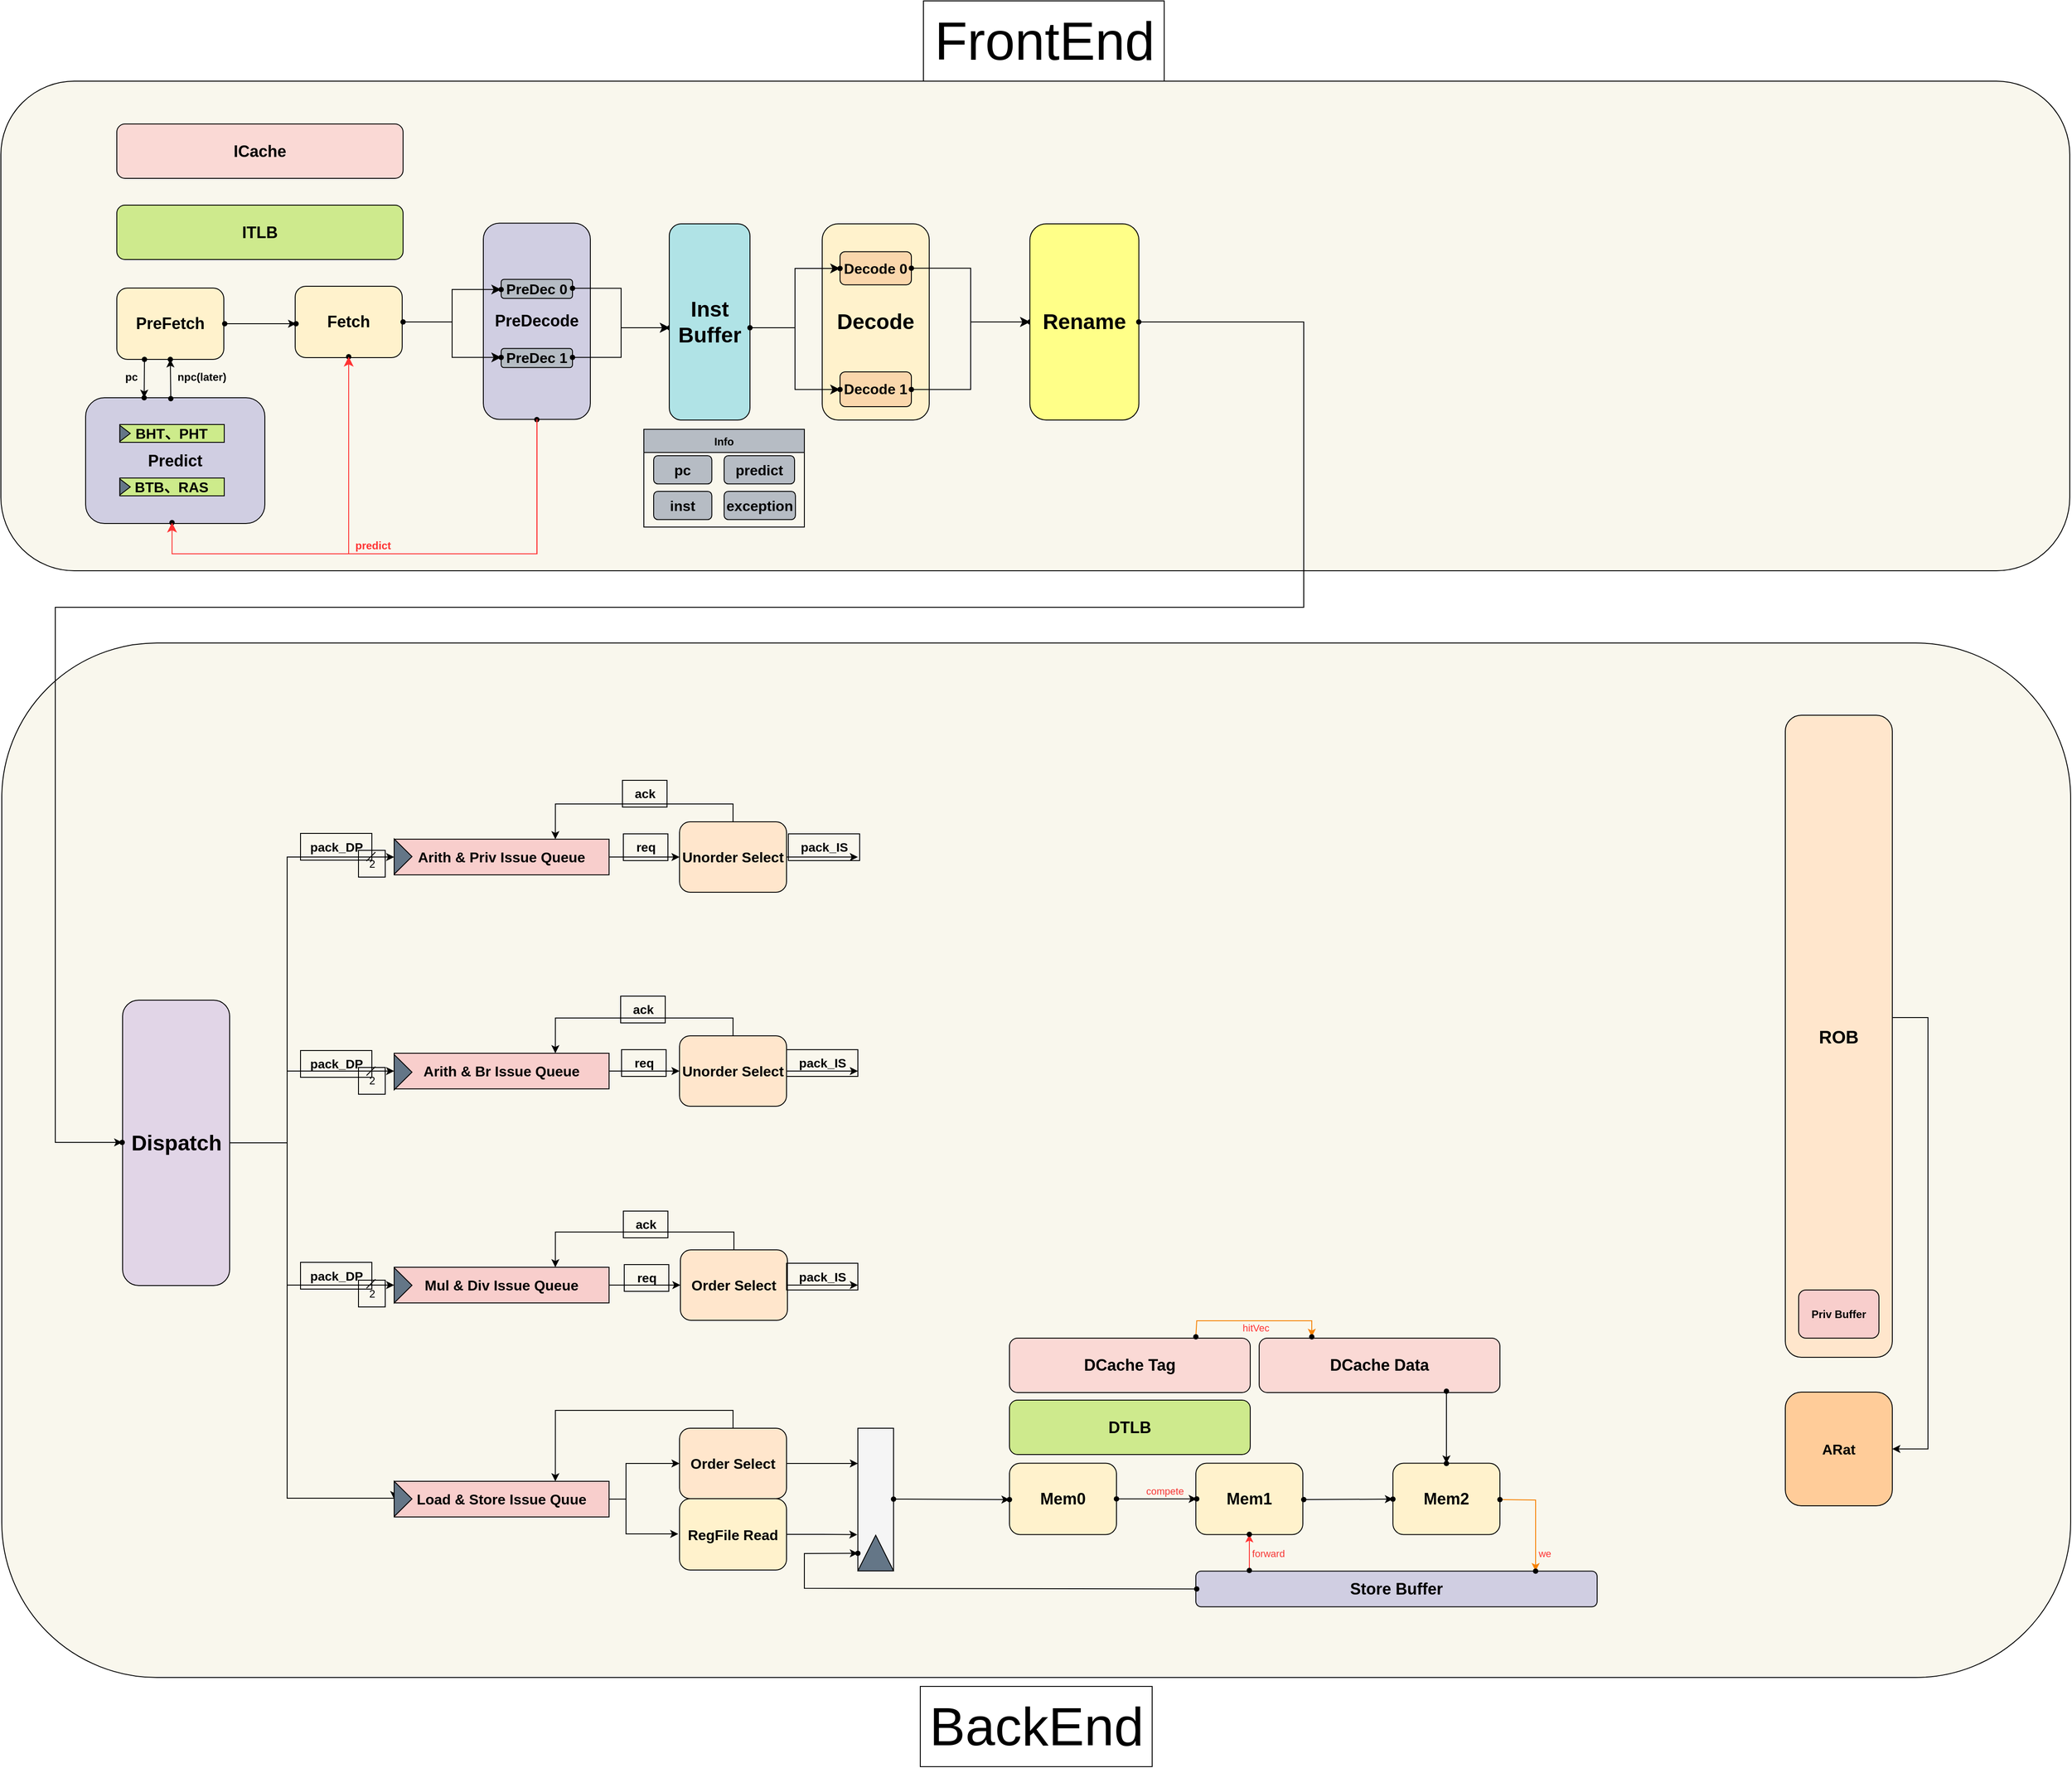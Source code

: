 <mxfile>
    <diagram name="第 1 页" id="N6iN6V0hHzY832mEbOhE">
        <mxGraphModel dx="1884" dy="1081" grid="1" gridSize="10" guides="1" tooltips="1" connect="0" arrows="1" fold="1" page="0" pageScale="1" pageWidth="827" pageHeight="1169" math="0" shadow="0">
            <root>
                <mxCell id="0"/>
                <mxCell id="1" parent="0"/>
                <mxCell id="pp8-QFKgKfyrIBCOwYfq-483" value="" style="rounded=1;whiteSpace=wrap;html=1;fillColor=#f9f7ed;strokeColor=#000000;" parent="1" vertex="1">
                    <mxGeometry x="-920" y="440" width="2320" height="1160" as="geometry"/>
                </mxCell>
                <mxCell id="pp8-QFKgKfyrIBCOwYfq-482" value="s" style="rounded=1;whiteSpace=wrap;html=1;fillColor=#f9f7ed;strokeColor=#000000;fontStyle=4" parent="1" vertex="1">
                    <mxGeometry x="-921" y="-190" width="2320" height="549" as="geometry"/>
                </mxCell>
                <mxCell id="pp8-QFKgKfyrIBCOwYfq-14" value="&lt;b style=&quot;&quot;&gt;&lt;font color=&quot;#000000&quot; style=&quot;font-size: 18px;&quot;&gt;ICache&lt;/font&gt;&lt;/b&gt;" style="rounded=1;whiteSpace=wrap;html=1;fillColor=#fad9d5;strokeColor=#000000;direction=east;flipV=0;fontSize=14;" parent="1" vertex="1">
                    <mxGeometry x="-791" y="-142" width="321" height="61" as="geometry"/>
                </mxCell>
                <mxCell id="pp8-QFKgKfyrIBCOwYfq-109" style="edgeStyle=orthogonalEdgeStyle;rounded=0;orthogonalLoop=1;jettySize=auto;html=1;exitX=1;exitY=0.5;exitDx=0;exitDy=0;entryX=0;entryY=0.5;entryDx=0;entryDy=0;strokeColor=#000000;" parent="1" source="pp8-QFKgKfyrIBCOwYfq-94" target="pp8-QFKgKfyrIBCOwYfq-102" edge="1">
                    <mxGeometry relative="1" as="geometry">
                        <Array as="points">
                            <mxPoint x="-600" y="1000"/>
                            <mxPoint x="-600" y="920"/>
                        </Array>
                    </mxGeometry>
                </mxCell>
                <mxCell id="pp8-QFKgKfyrIBCOwYfq-110" style="edgeStyle=orthogonalEdgeStyle;rounded=0;orthogonalLoop=1;jettySize=auto;html=1;exitX=1;exitY=0.5;exitDx=0;exitDy=0;entryX=0;entryY=0.5;entryDx=0;entryDy=0;strokeColor=#000000;" parent="1" source="pp8-QFKgKfyrIBCOwYfq-94" target="pp8-QFKgKfyrIBCOwYfq-103" edge="1">
                    <mxGeometry relative="1" as="geometry">
                        <Array as="points">
                            <mxPoint x="-600" y="1000"/>
                            <mxPoint x="-600" y="1160"/>
                        </Array>
                    </mxGeometry>
                </mxCell>
                <mxCell id="pp8-QFKgKfyrIBCOwYfq-111" style="edgeStyle=orthogonalEdgeStyle;rounded=0;orthogonalLoop=1;jettySize=auto;html=1;exitX=1;exitY=0.5;exitDx=0;exitDy=0;entryX=0;entryY=0.5;entryDx=0;entryDy=0;strokeColor=#000000;" parent="1" source="pp8-QFKgKfyrIBCOwYfq-94" target="pp8-QFKgKfyrIBCOwYfq-104" edge="1">
                    <mxGeometry relative="1" as="geometry">
                        <Array as="points">
                            <mxPoint x="-600" y="1001"/>
                            <mxPoint x="-600" y="1399"/>
                        </Array>
                    </mxGeometry>
                </mxCell>
                <mxCell id="pp8-QFKgKfyrIBCOwYfq-168" style="edgeStyle=orthogonalEdgeStyle;rounded=0;orthogonalLoop=1;jettySize=auto;html=1;exitX=1;exitY=0.5;exitDx=0;exitDy=0;entryX=0;entryY=0.5;entryDx=0;entryDy=0;strokeColor=#000000;" parent="1" source="pp8-QFKgKfyrIBCOwYfq-94" target="pp8-QFKgKfyrIBCOwYfq-101" edge="1">
                    <mxGeometry relative="1" as="geometry">
                        <Array as="points">
                            <mxPoint x="-600" y="1000"/>
                            <mxPoint x="-600" y="680"/>
                        </Array>
                    </mxGeometry>
                </mxCell>
                <mxCell id="pp8-QFKgKfyrIBCOwYfq-129" style="edgeStyle=orthogonalEdgeStyle;rounded=0;orthogonalLoop=1;jettySize=auto;html=1;exitX=1;exitY=0.5;exitDx=0;exitDy=0;entryX=0;entryY=0.5;entryDx=0;entryDy=0;strokeColor=#000000;" parent="1" source="pp8-QFKgKfyrIBCOwYfq-101" target="pp8-QFKgKfyrIBCOwYfq-120" edge="1">
                    <mxGeometry relative="1" as="geometry"/>
                </mxCell>
                <mxCell id="pp8-QFKgKfyrIBCOwYfq-101" value="&lt;b style=&quot;border-color: var(--border-color); font-size: 16px;&quot;&gt;Arith &amp;amp; Priv Issue Queue&lt;/b&gt;" style="rounded=0;whiteSpace=wrap;html=1;fillColor=#f8cecc;strokeColor=#000000;fontSize=16;" parent="1" vertex="1">
                    <mxGeometry x="-480" y="660" width="241" height="40" as="geometry"/>
                </mxCell>
                <mxCell id="pp8-QFKgKfyrIBCOwYfq-131" style="edgeStyle=orthogonalEdgeStyle;rounded=0;orthogonalLoop=1;jettySize=auto;html=1;exitX=1;exitY=0.5;exitDx=0;exitDy=0;entryX=0;entryY=0.5;entryDx=0;entryDy=0;strokeColor=#000000;" parent="1" source="pp8-QFKgKfyrIBCOwYfq-102" target="pp8-QFKgKfyrIBCOwYfq-121" edge="1">
                    <mxGeometry relative="1" as="geometry"/>
                </mxCell>
                <mxCell id="pp8-QFKgKfyrIBCOwYfq-102" value="&lt;b style=&quot;border-color: var(--border-color); font-size: 16px;&quot;&gt;Arith &amp;amp; Br Issue Queue&lt;/b&gt;" style="rounded=0;whiteSpace=wrap;html=1;fillColor=#f8cecc;strokeColor=#000000;fontSize=16;" parent="1" vertex="1">
                    <mxGeometry x="-480" y="900" width="241" height="40" as="geometry"/>
                </mxCell>
                <mxCell id="pp8-QFKgKfyrIBCOwYfq-133" style="edgeStyle=orthogonalEdgeStyle;rounded=0;orthogonalLoop=1;jettySize=auto;html=1;exitX=1;exitY=0.5;exitDx=0;exitDy=0;entryX=0;entryY=0.5;entryDx=0;entryDy=0;strokeColor=#000000;" parent="1" source="pp8-QFKgKfyrIBCOwYfq-103" target="pp8-QFKgKfyrIBCOwYfq-122" edge="1">
                    <mxGeometry relative="1" as="geometry"/>
                </mxCell>
                <mxCell id="pp8-QFKgKfyrIBCOwYfq-103" value="&lt;b style=&quot;font-size: 16px;&quot;&gt;Mul &amp;amp; Div Issue Queue&lt;/b&gt;" style="rounded=0;whiteSpace=wrap;html=1;fillColor=#f8cecc;strokeColor=#000000;fontSize=16;" parent="1" vertex="1">
                    <mxGeometry x="-480" y="1140" width="241" height="40" as="geometry"/>
                </mxCell>
                <mxCell id="pp8-QFKgKfyrIBCOwYfq-135" style="edgeStyle=orthogonalEdgeStyle;rounded=0;orthogonalLoop=1;jettySize=auto;html=1;exitX=1;exitY=0.5;exitDx=0;exitDy=0;entryX=0;entryY=0.5;entryDx=0;entryDy=0;strokeColor=#000000;" parent="1" source="pp8-QFKgKfyrIBCOwYfq-104" target="pp8-QFKgKfyrIBCOwYfq-123" edge="1">
                    <mxGeometry relative="1" as="geometry">
                        <Array as="points">
                            <mxPoint x="-220" y="1400"/>
                            <mxPoint x="-220" y="1360"/>
                        </Array>
                    </mxGeometry>
                </mxCell>
                <mxCell id="pp8-QFKgKfyrIBCOwYfq-104" value="&lt;b style=&quot;font-size: 16px;&quot;&gt;&lt;font color=&quot;#000000&quot;&gt;Load &amp;amp; Store Issue Quue&lt;/font&gt;&lt;/b&gt;" style="rounded=0;whiteSpace=wrap;html=1;fillColor=#f8cecc;strokeColor=#000000;fontSize=16;" parent="1" vertex="1">
                    <mxGeometry x="-480" y="1380" width="241" height="40" as="geometry"/>
                </mxCell>
                <mxCell id="pp8-QFKgKfyrIBCOwYfq-105" value="&lt;font color=&quot;#000000&quot; style=&quot;font-size: 16px;&quot;&gt;&lt;b style=&quot;font-size: 16px;&quot;&gt;Busy Board&lt;/b&gt;&lt;/font&gt;" style="rounded=1;whiteSpace=wrap;html=1;fillColor=#b1ddf0;strokeColor=#000000;fontSize=16;" parent="1" vertex="1">
                    <mxGeometry x="-770" y="1052" width="89" height="95" as="geometry"/>
                </mxCell>
                <mxCell id="pp8-QFKgKfyrIBCOwYfq-128" style="edgeStyle=orthogonalEdgeStyle;rounded=0;orthogonalLoop=1;jettySize=auto;html=1;exitX=0.5;exitY=0;exitDx=0;exitDy=0;entryX=0.75;entryY=0;entryDx=0;entryDy=0;strokeColor=#000000;" parent="1" source="pp8-QFKgKfyrIBCOwYfq-120" target="pp8-QFKgKfyrIBCOwYfq-101" edge="1">
                    <mxGeometry relative="1" as="geometry"/>
                </mxCell>
                <mxCell id="pp8-QFKgKfyrIBCOwYfq-164" style="edgeStyle=orthogonalEdgeStyle;rounded=0;orthogonalLoop=1;jettySize=auto;html=1;exitX=1;exitY=0.5;exitDx=0;exitDy=0;entryX=0;entryY=0.5;entryDx=0;entryDy=0;strokeColor=#000000;" parent="1" source="pp8-QFKgKfyrIBCOwYfq-120" edge="1">
                    <mxGeometry relative="1" as="geometry">
                        <mxPoint x="40" y="680" as="targetPoint"/>
                    </mxGeometry>
                </mxCell>
                <mxCell id="pp8-QFKgKfyrIBCOwYfq-120" value="Unorder Select" style="rounded=1;whiteSpace=wrap;html=1;fontStyle=1;fillColor=#ffe6cc;strokeColor=#000000;fontSize=16;" parent="1" vertex="1">
                    <mxGeometry x="-160" y="640.5" width="120" height="79" as="geometry"/>
                </mxCell>
                <mxCell id="pp8-QFKgKfyrIBCOwYfq-130" style="edgeStyle=orthogonalEdgeStyle;rounded=0;orthogonalLoop=1;jettySize=auto;html=1;exitX=0.5;exitY=0;exitDx=0;exitDy=0;entryX=0.75;entryY=0;entryDx=0;entryDy=0;strokeColor=#000000;" parent="1" source="pp8-QFKgKfyrIBCOwYfq-121" target="pp8-QFKgKfyrIBCOwYfq-102" edge="1">
                    <mxGeometry relative="1" as="geometry"/>
                </mxCell>
                <mxCell id="pp8-QFKgKfyrIBCOwYfq-165" style="edgeStyle=orthogonalEdgeStyle;rounded=0;orthogonalLoop=1;jettySize=auto;html=1;exitX=1;exitY=0.5;exitDx=0;exitDy=0;entryX=0;entryY=0.5;entryDx=0;entryDy=0;strokeColor=#000000;" parent="1" source="pp8-QFKgKfyrIBCOwYfq-121" edge="1">
                    <mxGeometry relative="1" as="geometry">
                        <mxPoint x="40" y="920" as="targetPoint"/>
                    </mxGeometry>
                </mxCell>
                <mxCell id="pp8-QFKgKfyrIBCOwYfq-121" value="Unorder Select" style="rounded=1;whiteSpace=wrap;html=1;fontStyle=1;fillColor=#ffe6cc;strokeColor=#000000;fontSize=16;" parent="1" vertex="1">
                    <mxGeometry x="-160" y="880.5" width="120" height="79" as="geometry"/>
                </mxCell>
                <mxCell id="pp8-QFKgKfyrIBCOwYfq-132" style="edgeStyle=orthogonalEdgeStyle;rounded=0;orthogonalLoop=1;jettySize=auto;html=1;exitX=0.5;exitY=0;exitDx=0;exitDy=0;entryX=0.75;entryY=0;entryDx=0;entryDy=0;strokeColor=#000000;" parent="1" source="pp8-QFKgKfyrIBCOwYfq-122" target="pp8-QFKgKfyrIBCOwYfq-103" edge="1">
                    <mxGeometry relative="1" as="geometry"/>
                </mxCell>
                <mxCell id="pp8-QFKgKfyrIBCOwYfq-166" style="edgeStyle=orthogonalEdgeStyle;rounded=0;orthogonalLoop=1;jettySize=auto;html=1;exitX=1;exitY=0.5;exitDx=0;exitDy=0;strokeColor=#000000;" parent="1" source="pp8-QFKgKfyrIBCOwYfq-122" edge="1">
                    <mxGeometry relative="1" as="geometry">
                        <mxPoint x="40" y="1160" as="targetPoint"/>
                    </mxGeometry>
                </mxCell>
                <mxCell id="pp8-QFKgKfyrIBCOwYfq-122" value="Order Select" style="rounded=1;whiteSpace=wrap;html=1;fontStyle=1;fillColor=#ffe6cc;strokeColor=#000000;fontSize=16;" parent="1" vertex="1">
                    <mxGeometry x="-159" y="1120.5" width="120" height="79" as="geometry"/>
                </mxCell>
                <mxCell id="pp8-QFKgKfyrIBCOwYfq-134" style="edgeStyle=orthogonalEdgeStyle;rounded=0;orthogonalLoop=1;jettySize=auto;html=1;exitX=0.5;exitY=0;exitDx=0;exitDy=0;entryX=0.75;entryY=0;entryDx=0;entryDy=0;strokeColor=#000000;" parent="1" source="pp8-QFKgKfyrIBCOwYfq-123" target="pp8-QFKgKfyrIBCOwYfq-104" edge="1">
                    <mxGeometry relative="1" as="geometry"/>
                </mxCell>
                <mxCell id="-GU3EejLwVTsNvYZy9xl-7" value="" style="edgeStyle=orthogonalEdgeStyle;rounded=0;orthogonalLoop=1;jettySize=auto;html=1;strokeColor=#000000;" parent="1" source="pp8-QFKgKfyrIBCOwYfq-123" edge="1">
                    <mxGeometry relative="1" as="geometry">
                        <mxPoint x="40" y="1360" as="targetPoint"/>
                    </mxGeometry>
                </mxCell>
                <mxCell id="pp8-QFKgKfyrIBCOwYfq-123" value="&lt;font color=&quot;#000000&quot;&gt;Order Select&lt;/font&gt;" style="rounded=1;whiteSpace=wrap;html=1;fontStyle=1;fillColor=#ffe6cc;strokeColor=#000000;fontSize=16;" parent="1" vertex="1">
                    <mxGeometry x="-160" y="1320.5" width="120" height="79" as="geometry"/>
                </mxCell>
                <mxCell id="pp8-QFKgKfyrIBCOwYfq-138" value="req" style="text;html=1;align=center;verticalAlign=middle;resizable=0;points=[];autosize=1;strokeColor=#000000;fillColor=none;fontStyle=1;fontSize=14;" parent="1" vertex="1">
                    <mxGeometry x="-223" y="654" width="50" height="30" as="geometry"/>
                </mxCell>
                <mxCell id="pp8-QFKgKfyrIBCOwYfq-139" value="ack" style="text;html=1;align=center;verticalAlign=middle;resizable=0;points=[];autosize=1;strokeColor=#000000;fillColor=none;fontStyle=1;fontSize=14;" parent="1" vertex="1">
                    <mxGeometry x="-224" y="594" width="50" height="30" as="geometry"/>
                </mxCell>
                <mxCell id="pp8-QFKgKfyrIBCOwYfq-140" value="req" style="text;html=1;align=center;verticalAlign=middle;resizable=0;points=[];autosize=1;strokeColor=#000000;fillColor=none;fontStyle=1;fontSize=14;" parent="1" vertex="1">
                    <mxGeometry x="-225" y="896" width="50" height="30" as="geometry"/>
                </mxCell>
                <mxCell id="pp8-QFKgKfyrIBCOwYfq-141" value="ack" style="text;html=1;align=center;verticalAlign=middle;resizable=0;points=[];autosize=1;strokeColor=#000000;fillColor=none;fontStyle=1;fontSize=14;" parent="1" vertex="1">
                    <mxGeometry x="-226" y="836" width="50" height="30" as="geometry"/>
                </mxCell>
                <mxCell id="pp8-QFKgKfyrIBCOwYfq-142" value="req" style="text;html=1;align=center;verticalAlign=middle;resizable=0;points=[];autosize=1;strokeColor=#000000;fillColor=none;fontStyle=1;fontSize=14;" parent="1" vertex="1">
                    <mxGeometry x="-222" y="1137" width="50" height="30" as="geometry"/>
                </mxCell>
                <mxCell id="pp8-QFKgKfyrIBCOwYfq-143" value="ack" style="text;html=1;align=center;verticalAlign=middle;resizable=0;points=[];autosize=1;strokeColor=#000000;fillColor=none;fontStyle=1;fontSize=14;" parent="1" vertex="1">
                    <mxGeometry x="-223" y="1077" width="50" height="30" as="geometry"/>
                </mxCell>
                <mxCell id="pp8-QFKgKfyrIBCOwYfq-160" value="" style="group;strokeColor=#000000;" parent="1" vertex="1" connectable="0">
                    <mxGeometry x="40" y="1320.5" width="40" height="160" as="geometry"/>
                </mxCell>
                <mxCell id="pp8-QFKgKfyrIBCOwYfq-161" value="" style="rounded=0;whiteSpace=wrap;html=1;fillColor=#f5f5f5;fontColor=#333333;strokeColor=#000000;" parent="pp8-QFKgKfyrIBCOwYfq-160" vertex="1">
                    <mxGeometry width="40" height="160" as="geometry"/>
                </mxCell>
                <mxCell id="pp8-QFKgKfyrIBCOwYfq-162" value="" style="triangle;whiteSpace=wrap;html=1;rotation=-90;fillColor=#647687;fontColor=#ffffff;strokeColor=#000000;" parent="pp8-QFKgKfyrIBCOwYfq-160" vertex="1">
                    <mxGeometry y="120" width="40" height="40" as="geometry"/>
                </mxCell>
                <mxCell id="-GU3EejLwVTsNvYZy9xl-8" value="" style="edgeStyle=orthogonalEdgeStyle;rounded=0;orthogonalLoop=1;jettySize=auto;html=1;entryX=-0.015;entryY=0.746;entryDx=0;entryDy=0;entryPerimeter=0;strokeColor=#000000;" parent="1" source="pp8-QFKgKfyrIBCOwYfq-182" target="pp8-QFKgKfyrIBCOwYfq-161" edge="1">
                    <mxGeometry relative="1" as="geometry"/>
                </mxCell>
                <mxCell id="pp8-QFKgKfyrIBCOwYfq-182" value="&lt;b style=&quot;font-size: 16px;&quot;&gt;&lt;font color=&quot;#000000&quot;&gt;RegFile Read&lt;/font&gt;&lt;/b&gt;" style="rounded=1;whiteSpace=wrap;html=1;fillColor=#fff2cc;strokeColor=#000000;fontSize=16;" parent="1" vertex="1">
                    <mxGeometry x="-160" y="1399.5" width="120" height="80" as="geometry"/>
                </mxCell>
                <mxCell id="pp8-QFKgKfyrIBCOwYfq-303" style="edgeStyle=orthogonalEdgeStyle;rounded=0;orthogonalLoop=1;jettySize=auto;html=1;exitX=1;exitY=0.5;exitDx=0;exitDy=0;entryX=1;entryY=0.5;entryDx=0;entryDy=0;strokeColor=#000000;" parent="1" target="pp8-QFKgKfyrIBCOwYfq-302" edge="1">
                    <mxGeometry relative="1" as="geometry">
                        <Array as="points">
                            <mxPoint x="1240" y="860"/>
                            <mxPoint x="1240" y="1344"/>
                        </Array>
                        <mxPoint x="1199.5" y="860" as="sourcePoint"/>
                    </mxGeometry>
                </mxCell>
                <mxCell id="pp8-QFKgKfyrIBCOwYfq-302" value="&lt;font color=&quot;#000000&quot; style=&quot;font-size: 16px;&quot;&gt;&lt;b style=&quot;font-size: 16px;&quot;&gt;ARat&lt;/b&gt;&lt;/font&gt;" style="rounded=1;whiteSpace=wrap;html=1;fillColor=#ffcc99;strokeColor=#000000;fontSize=16;" parent="1" vertex="1">
                    <mxGeometry x="1080" y="1280" width="120" height="127.5" as="geometry"/>
                </mxCell>
                <mxCell id="pp8-QFKgKfyrIBCOwYfq-373" value="pack_DP" style="text;html=1;align=center;verticalAlign=middle;resizable=0;points=[];autosize=1;strokeColor=#000000;fillColor=none;fontStyle=1;fontSize=14;" parent="1" vertex="1">
                    <mxGeometry x="-585" y="653.5" width="80" height="30" as="geometry"/>
                </mxCell>
                <mxCell id="pp8-QFKgKfyrIBCOwYfq-374" value="" style="endArrow=none;html=1;rounded=0;strokeColor=#000000;" parent="1" edge="1">
                    <mxGeometry width="50" height="50" relative="1" as="geometry">
                        <mxPoint x="-511" y="684.5" as="sourcePoint"/>
                        <mxPoint x="-501" y="674.5" as="targetPoint"/>
                    </mxGeometry>
                </mxCell>
                <mxCell id="pp8-QFKgKfyrIBCOwYfq-375" value="2" style="text;html=1;align=center;verticalAlign=middle;resizable=0;points=[];autosize=1;strokeColor=#000000;fillColor=none;" parent="1" vertex="1">
                    <mxGeometry x="-520" y="672.5" width="30" height="30" as="geometry"/>
                </mxCell>
                <mxCell id="pp8-QFKgKfyrIBCOwYfq-376" value="pack_DP" style="text;html=1;align=center;verticalAlign=middle;resizable=0;points=[];autosize=1;strokeColor=#000000;fillColor=none;fontStyle=1;fontSize=14;" parent="1" vertex="1">
                    <mxGeometry x="-585" y="897" width="80" height="30" as="geometry"/>
                </mxCell>
                <mxCell id="pp8-QFKgKfyrIBCOwYfq-377" value="" style="endArrow=none;html=1;rounded=0;strokeColor=#000000;" parent="1" edge="1">
                    <mxGeometry width="50" height="50" relative="1" as="geometry">
                        <mxPoint x="-511" y="925" as="sourcePoint"/>
                        <mxPoint x="-501" y="915" as="targetPoint"/>
                    </mxGeometry>
                </mxCell>
                <mxCell id="pp8-QFKgKfyrIBCOwYfq-378" value="2" style="text;html=1;align=center;verticalAlign=middle;resizable=0;points=[];autosize=1;strokeColor=#000000;fillColor=none;" parent="1" vertex="1">
                    <mxGeometry x="-520" y="916" width="30" height="30" as="geometry"/>
                </mxCell>
                <mxCell id="pp8-QFKgKfyrIBCOwYfq-379" value="pack_DP" style="text;html=1;align=center;verticalAlign=middle;resizable=0;points=[];autosize=1;strokeColor=#000000;fillColor=none;fontStyle=1;fontSize=14;" parent="1" vertex="1">
                    <mxGeometry x="-585" y="1134.5" width="80" height="30" as="geometry"/>
                </mxCell>
                <mxCell id="pp8-QFKgKfyrIBCOwYfq-380" value="" style="endArrow=none;html=1;rounded=0;strokeColor=#000000;" parent="1" edge="1">
                    <mxGeometry width="50" height="50" relative="1" as="geometry">
                        <mxPoint x="-511" y="1163.5" as="sourcePoint"/>
                        <mxPoint x="-501" y="1153.5" as="targetPoint"/>
                    </mxGeometry>
                </mxCell>
                <mxCell id="pp8-QFKgKfyrIBCOwYfq-381" value="2" style="text;html=1;align=center;verticalAlign=middle;resizable=0;points=[];autosize=1;strokeColor=#000000;fillColor=none;" parent="1" vertex="1">
                    <mxGeometry x="-520" y="1154.5" width="30" height="30" as="geometry"/>
                </mxCell>
                <mxCell id="pp8-QFKgKfyrIBCOwYfq-385" value="pack_IS" style="text;html=1;align=center;verticalAlign=middle;resizable=0;points=[];autosize=1;strokeColor=#000000;fillColor=none;fontStyle=1;fontSize=14;" parent="1" vertex="1">
                    <mxGeometry x="-38" y="654" width="80" height="30" as="geometry"/>
                </mxCell>
                <mxCell id="pp8-QFKgKfyrIBCOwYfq-386" value="pack_IS" style="text;html=1;align=center;verticalAlign=middle;resizable=0;points=[];autosize=1;strokeColor=#000000;fillColor=none;fontStyle=1;fontSize=14;" parent="1" vertex="1">
                    <mxGeometry x="-40" y="896" width="80" height="30" as="geometry"/>
                </mxCell>
                <mxCell id="pp8-QFKgKfyrIBCOwYfq-388" value="pack_IS" style="text;html=1;align=center;verticalAlign=middle;resizable=0;points=[];autosize=1;strokeColor=#000000;fillColor=none;fontStyle=1;fontSize=14;" parent="1" vertex="1">
                    <mxGeometry x="-40" y="1135.5" width="80" height="30" as="geometry"/>
                </mxCell>
                <mxCell id="pp8-QFKgKfyrIBCOwYfq-484" value="&lt;font style=&quot;font-size: 60px;&quot;&gt;FrontEnd&lt;/font&gt;" style="text;html=1;align=center;verticalAlign=middle;resizable=0;points=[];autosize=1;strokeColor=#000000;fillColor=none;fontSize=60;" parent="1" vertex="1">
                    <mxGeometry x="113.5" y="-280" width="270" height="90" as="geometry"/>
                </mxCell>
                <mxCell id="pp8-QFKgKfyrIBCOwYfq-485" value="&lt;font style=&quot;font-size: 60px;&quot;&gt;BackEnd&lt;/font&gt;" style="text;html=1;align=center;verticalAlign=middle;resizable=0;points=[];autosize=1;strokeColor=#000000;fillColor=none;fontSize=60;" parent="1" vertex="1">
                    <mxGeometry x="110" y="1610" width="260" height="90" as="geometry"/>
                </mxCell>
                <mxCell id="OY7V5wZrcTOGdJZJS2dS-27" value="" style="triangle;whiteSpace=wrap;html=1;rotation=0;fillColor=#647687;fontColor=#ffffff;strokeColor=#000000;direction=east;" parent="1" vertex="1">
                    <mxGeometry x="-480" y="659.75" width="20" height="39.5" as="geometry"/>
                </mxCell>
                <mxCell id="OY7V5wZrcTOGdJZJS2dS-28" value="" style="triangle;whiteSpace=wrap;html=1;rotation=0;fillColor=#647687;fontColor=#ffffff;strokeColor=#000000;direction=east;" parent="1" vertex="1">
                    <mxGeometry x="-480" y="901.5" width="20" height="39.5" as="geometry"/>
                </mxCell>
                <mxCell id="OY7V5wZrcTOGdJZJS2dS-29" value="" style="triangle;whiteSpace=wrap;html=1;rotation=0;fillColor=#647687;fontColor=#ffffff;strokeColor=#000000;direction=east;" parent="1" vertex="1">
                    <mxGeometry x="-480" y="1140.5" width="20" height="39.5" as="geometry"/>
                </mxCell>
                <mxCell id="OY7V5wZrcTOGdJZJS2dS-30" value="" style="triangle;whiteSpace=wrap;html=1;rotation=0;fillColor=#647687;fontColor=#ffffff;strokeColor=#000000;direction=east;" parent="1" vertex="1">
                    <mxGeometry x="-480" y="1380" width="20" height="39.5" as="geometry"/>
                </mxCell>
                <mxCell id="S6ko7MBMmiBV2JEF59HL-68" value="&lt;b style=&quot;border-color: var(--border-color);&quot;&gt;&lt;font color=&quot;#000000&quot; style=&quot;font-size: 20px;&quot;&gt;ROB&lt;/font&gt;&lt;/b&gt;" style="rounded=1;whiteSpace=wrap;html=1;fillColor=#ffe6cc;strokeColor=#000000;" parent="1" vertex="1">
                    <mxGeometry x="1080" y="521" width="120" height="720" as="geometry"/>
                </mxCell>
                <mxCell id="A1JoY7GcFFuIIpcnc2Ma-44" value="&lt;b&gt;&lt;font color=&quot;#000000&quot;&gt;Priv Buffer&lt;/font&gt;&lt;/b&gt;" style="rounded=1;whiteSpace=wrap;html=1;fillColor=#f8cecc;strokeColor=#000000;" parent="1" vertex="1">
                    <mxGeometry x="1095" y="1165.5" width="90" height="54" as="geometry"/>
                </mxCell>
                <mxCell id="-GU3EejLwVTsNvYZy9xl-6" value="" style="endArrow=classic;html=1;rounded=0;edgeStyle=orthogonalEdgeStyle;entryX=-0.012;entryY=0.488;entryDx=0;entryDy=0;entryPerimeter=0;strokeColor=#000000;" parent="1" target="pp8-QFKgKfyrIBCOwYfq-182" edge="1">
                    <mxGeometry width="50" height="50" relative="1" as="geometry">
                        <mxPoint x="-239" y="1400" as="sourcePoint"/>
                        <mxPoint x="-158.88" y="1480.14" as="targetPoint"/>
                        <Array as="points">
                            <mxPoint x="-220" y="1400"/>
                            <mxPoint x="-220" y="1439"/>
                            <mxPoint x="-161" y="1439"/>
                        </Array>
                    </mxGeometry>
                </mxCell>
                <mxCell id="17" value="" style="edgeStyle=none;html=1;entryX=0.626;entryY=0.516;entryDx=0;entryDy=0;entryPerimeter=0;strokeColor=#000000;fontColor=#000000;" parent="1" source="15" target="16" edge="1">
                    <mxGeometry relative="1" as="geometry"/>
                </mxCell>
                <mxCell id="19" value="&lt;font style=&quot;font-size: 12px;&quot; color=&quot;#000000&quot;&gt;pc&lt;/font&gt;" style="text;strokeColor=none;fillColor=none;html=1;fontSize=24;fontStyle=1;verticalAlign=middle;align=center;fontColor=#FFFFFF;" parent="1" vertex="1">
                    <mxGeometry x="-791" y="130" width="31" height="15" as="geometry"/>
                </mxCell>
                <mxCell id="21" value="" style="group" parent="1" vertex="1" connectable="0">
                    <mxGeometry x="-791" y="42" width="131" height="90" as="geometry"/>
                </mxCell>
                <mxCell id="pp8-QFKgKfyrIBCOwYfq-3" value="&lt;b style=&quot;&quot;&gt;&lt;font color=&quot;#000000&quot; style=&quot;font-size: 18px;&quot;&gt;PreFetch&lt;/font&gt;&lt;/b&gt;" style="rounded=1;whiteSpace=wrap;html=1;fillColor=#fff2cc;strokeColor=#000000;direction=east;flipV=0;fontSize=14;" parent="21" vertex="1">
                    <mxGeometry width="120" height="80" as="geometry"/>
                </mxCell>
                <mxCell id="15" value="" style="shape=waypoint;sketch=0;fillStyle=solid;size=6;pointerEvents=1;points=[];fillColor=none;resizable=0;rotatable=0;perimeter=centerPerimeter;snapToPoint=1;strokeColor=#000000;fontColor=#000000;" parent="21" vertex="1">
                    <mxGeometry x="21" y="70" width="20" height="20" as="geometry"/>
                </mxCell>
                <mxCell id="27" value="" style="shape=waypoint;sketch=0;fillStyle=solid;size=6;pointerEvents=1;points=[];fillColor=none;resizable=0;rotatable=0;perimeter=centerPerimeter;snapToPoint=1;strokeColor=#000000;fontSize=12;fontColor=#000000;" parent="21" vertex="1">
                    <mxGeometry x="50" y="70" width="20" height="20" as="geometry"/>
                </mxCell>
                <mxCell id="38" value="" style="shape=waypoint;sketch=0;fillStyle=solid;size=6;pointerEvents=1;points=[];fillColor=none;resizable=0;rotatable=0;perimeter=centerPerimeter;snapToPoint=1;strokeColor=#000000;fontSize=12;fontColor=#000000;" parent="21" vertex="1">
                    <mxGeometry x="111" y="30" width="20" height="20" as="geometry"/>
                </mxCell>
                <mxCell id="29" value="" style="group" parent="1" vertex="1" connectable="0">
                    <mxGeometry x="-826" y="155" width="201.0" height="165" as="geometry"/>
                </mxCell>
                <mxCell id="22" value="" style="group" parent="29" vertex="1" connectable="0">
                    <mxGeometry width="201.0" height="165" as="geometry"/>
                </mxCell>
                <mxCell id="14" value="" style="group" parent="22" vertex="1" connectable="0">
                    <mxGeometry y="11" width="201.0" height="154" as="geometry"/>
                </mxCell>
                <mxCell id="pp8-QFKgKfyrIBCOwYfq-8" value="&lt;b&gt;&lt;font color=&quot;#000000&quot; style=&quot;font-size: 18px;&quot;&gt;Predict&lt;/font&gt;&lt;/b&gt;" style="rounded=1;whiteSpace=wrap;html=1;fillColor=#d0cee2;strokeColor=#000000;direction=east;flipV=0;" parent="14" vertex="1">
                    <mxGeometry y="-1" width="201" height="141" as="geometry"/>
                </mxCell>
                <mxCell id="8" value="" style="group" parent="14" vertex="1" connectable="0">
                    <mxGeometry x="38.379" y="29" width="117.087" height="20" as="geometry"/>
                </mxCell>
                <mxCell id="9" value="&lt;font color=&quot;#000000&quot;&gt;BHT、PHT&lt;/font&gt;" style="rounded=0;whiteSpace=wrap;html=1;fillColor=#cdeb8b;strokeColor=#000000;direction=east;flipV=0;fontStyle=1;fontSize=16;" parent="8" vertex="1">
                    <mxGeometry width="117.087" height="20" as="geometry"/>
                </mxCell>
                <mxCell id="10" value="" style="triangle;whiteSpace=wrap;html=1;rotation=0;fillColor=#647687;fontColor=#ffffff;strokeColor=#000000;direction=east;" parent="8" vertex="1">
                    <mxGeometry y="1" width="11.709" height="18" as="geometry"/>
                </mxCell>
                <mxCell id="11" value="" style="group" parent="14" vertex="1" connectable="0">
                    <mxGeometry x="38.379" y="89" width="117.087" height="20" as="geometry"/>
                </mxCell>
                <mxCell id="12" value="&lt;font color=&quot;#000000&quot;&gt;BTB、RAS&lt;/font&gt;" style="rounded=0;whiteSpace=wrap;html=1;fillColor=#cdeb8b;strokeColor=#000000;direction=east;flipV=0;fontStyle=1;fontSize=16;" parent="11" vertex="1">
                    <mxGeometry width="117.087" height="20" as="geometry"/>
                </mxCell>
                <mxCell id="13" value="" style="triangle;whiteSpace=wrap;html=1;rotation=0;fillColor=#647687;fontColor=#ffffff;strokeColor=#000000;direction=east;" parent="11" vertex="1">
                    <mxGeometry y="1" width="11.709" height="18" as="geometry"/>
                </mxCell>
                <mxCell id="66" value="" style="shape=waypoint;sketch=0;fillStyle=solid;size=6;pointerEvents=1;points=[];fillColor=none;resizable=0;rotatable=0;perimeter=centerPerimeter;snapToPoint=1;strokeColor=#000000;fontSize=12;fontColor=#000000;" parent="14" vertex="1">
                    <mxGeometry x="86.92" y="129" width="20" height="20" as="geometry"/>
                </mxCell>
                <mxCell id="16" value="" style="shape=waypoint;sketch=0;fillStyle=solid;size=6;pointerEvents=1;points=[];fillColor=none;resizable=0;rotatable=0;perimeter=centerPerimeter;snapToPoint=1;strokeColor=#000000;fontColor=#000000;" parent="22" vertex="1">
                    <mxGeometry x="55.66" width="20" height="20" as="geometry"/>
                </mxCell>
                <mxCell id="28" value="" style="shape=waypoint;sketch=0;fillStyle=solid;size=6;pointerEvents=1;points=[];fillColor=none;resizable=0;rotatable=0;perimeter=centerPerimeter;snapToPoint=1;strokeColor=#000000;fontSize=12;fontColor=#000000;" parent="29" vertex="1">
                    <mxGeometry x="85.524" y="1" width="20" height="20" as="geometry"/>
                </mxCell>
                <mxCell id="31" style="edgeStyle=none;html=1;entryX=0.438;entryY=0.422;entryDx=0;entryDy=0;entryPerimeter=0;labelBackgroundColor=none;strokeColor=#000000;fontSize=12;fontColor=#000000;" parent="1" source="28" target="27" edge="1">
                    <mxGeometry relative="1" as="geometry"/>
                </mxCell>
                <mxCell id="32" value="&lt;font style=&quot;font-size: 12px;&quot; color=&quot;#000000&quot;&gt;npc(later)&lt;/font&gt;" style="text;strokeColor=none;fillColor=none;html=1;fontSize=24;fontStyle=1;verticalAlign=middle;align=center;fontColor=#FFFFFF;" parent="1" vertex="1">
                    <mxGeometry x="-712" y="130" width="31" height="15" as="geometry"/>
                </mxCell>
                <mxCell id="40" style="edgeStyle=none;html=1;entryX=0.405;entryY=0.427;entryDx=0;entryDy=0;entryPerimeter=0;labelBackgroundColor=none;strokeColor=#000000;fontSize=12;fontColor=#000000;" parent="1" source="38" target="37" edge="1">
                    <mxGeometry relative="1" as="geometry"/>
                </mxCell>
                <mxCell id="44" value="" style="group" parent="1" vertex="1" connectable="0">
                    <mxGeometry x="-600" y="40" width="140" height="89" as="geometry"/>
                </mxCell>
                <mxCell id="39" value="" style="group" parent="44" vertex="1" connectable="0">
                    <mxGeometry width="129" height="89" as="geometry"/>
                </mxCell>
                <mxCell id="20" value="&lt;b style=&quot;&quot;&gt;&lt;font color=&quot;#000000&quot; style=&quot;font-size: 18px;&quot;&gt;Fetch&lt;/font&gt;&lt;/b&gt;" style="rounded=1;whiteSpace=wrap;html=1;fillColor=#fff2cc;strokeColor=#000000;direction=east;flipV=0;fontSize=14;" parent="39" vertex="1">
                    <mxGeometry x="9" width="120" height="80" as="geometry"/>
                </mxCell>
                <mxCell id="37" value="" style="shape=waypoint;sketch=0;fillStyle=solid;size=6;pointerEvents=1;points=[];fillColor=none;resizable=0;rotatable=0;perimeter=centerPerimeter;snapToPoint=1;strokeColor=#000000;fontSize=12;fontColor=#000000;" parent="39" vertex="1">
                    <mxGeometry y="32" width="20" height="20" as="geometry"/>
                </mxCell>
                <mxCell id="67" value="" style="shape=waypoint;sketch=0;fillStyle=solid;size=6;pointerEvents=1;points=[];fillColor=none;resizable=0;rotatable=0;perimeter=centerPerimeter;snapToPoint=1;strokeColor=#000000;fontSize=12;fontColor=#000000;" parent="39" vertex="1">
                    <mxGeometry x="59" y="69" width="20" height="20" as="geometry"/>
                </mxCell>
                <mxCell id="43" value="" style="shape=waypoint;sketch=0;fillStyle=solid;size=6;pointerEvents=1;points=[];fillColor=none;resizable=0;rotatable=0;perimeter=centerPerimeter;snapToPoint=1;strokeColor=#000000;fontSize=12;fontColor=#000000;" parent="44" vertex="1">
                    <mxGeometry x="120" y="30" width="20" height="20" as="geometry"/>
                </mxCell>
                <mxCell id="45" value="" style="group" parent="1" vertex="1" connectable="0">
                    <mxGeometry x="-390" y="-30.75" width="140" height="230.5" as="geometry"/>
                </mxCell>
                <mxCell id="pp8-QFKgKfyrIBCOwYfq-28" value="&lt;b style=&quot;font-size: 18px;&quot;&gt;&lt;font color=&quot;#000000&quot;&gt;PreDecode&lt;/font&gt;&lt;/b&gt;" style="rounded=1;whiteSpace=wrap;html=1;fillColor=#d0cee2;strokeColor=#000000;direction=east;flipV=0;fontSize=18;" parent="45" vertex="1">
                    <mxGeometry x="10" width="120" height="220" as="geometry"/>
                </mxCell>
                <mxCell id="50" value="&lt;b&gt;&lt;font color=&quot;#000000&quot;&gt;PreDec&lt;/font&gt;&lt;/b&gt;&lt;b style=&quot;font-size: 16px;&quot;&gt;&lt;font color=&quot;#000000&quot;&gt;&amp;nbsp;1&lt;/font&gt;&lt;/b&gt;" style="rounded=1;whiteSpace=wrap;html=1;fillColor=#B6BDC4;strokeColor=#000000;direction=east;flipV=0;fontSize=16;" parent="45" vertex="1">
                    <mxGeometry x="30" y="140.549" width="80" height="21.363" as="geometry"/>
                </mxCell>
                <mxCell id="53" value="&lt;b&gt;&lt;font color=&quot;#000000&quot;&gt;PreDec&lt;/font&gt;&lt;/b&gt;&lt;b style=&quot;font-size: 16px;&quot;&gt;&lt;font color=&quot;#000000&quot;&gt;&amp;nbsp;0&lt;/font&gt;&lt;/b&gt;" style="rounded=1;whiteSpace=wrap;html=1;fillColor=#b6bcc4;strokeColor=#000000;direction=east;flipV=0;fontSize=16;" parent="45" vertex="1">
                    <mxGeometry x="30" y="62.966" width="80" height="21.363" as="geometry"/>
                </mxCell>
                <mxCell id="54" value="" style="shape=waypoint;sketch=0;fillStyle=solid;size=6;pointerEvents=1;points=[];fillColor=none;resizable=0;rotatable=0;perimeter=centerPerimeter;snapToPoint=1;strokeColor=#000000;fontSize=12;fontColor=#000000;" parent="45" vertex="1">
                    <mxGeometry x="20" y="64.326" width="20" height="20" as="geometry"/>
                </mxCell>
                <mxCell id="56" value="" style="shape=waypoint;sketch=0;fillStyle=solid;size=6;pointerEvents=1;points=[];fillColor=none;resizable=0;rotatable=0;perimeter=centerPerimeter;snapToPoint=1;strokeColor=#000000;fontSize=12;fontColor=#000000;" parent="45" vertex="1">
                    <mxGeometry x="20" y="140.549" width="20" height="20" as="geometry"/>
                </mxCell>
                <mxCell id="89" value="" style="shape=waypoint;sketch=0;fillStyle=solid;size=6;pointerEvents=1;points=[];fillColor=none;resizable=0;rotatable=0;perimeter=centerPerimeter;snapToPoint=1;strokeColor=#000000;fontSize=12;fontColor=#000000;" parent="45" vertex="1">
                    <mxGeometry x="100" y="62.966" width="20" height="20" as="geometry"/>
                </mxCell>
                <mxCell id="90" value="" style="shape=waypoint;sketch=0;fillStyle=solid;size=6;pointerEvents=1;points=[];fillColor=none;resizable=0;rotatable=0;perimeter=centerPerimeter;snapToPoint=1;strokeColor=#000000;fontSize=12;fontColor=#000000;" parent="45" vertex="1">
                    <mxGeometry x="100" y="140.549" width="20" height="20" as="geometry"/>
                </mxCell>
                <mxCell id="69" value="" style="shape=waypoint;sketch=0;fillStyle=solid;size=6;pointerEvents=1;points=[];fillColor=none;resizable=0;rotatable=0;perimeter=centerPerimeter;snapToPoint=1;strokeColor=#000000;fontSize=12;fontColor=#000000;" parent="45" vertex="1">
                    <mxGeometry x="60" y="210.256" width="20" height="20" as="geometry"/>
                </mxCell>
                <mxCell id="62" value="" style="edgeStyle=elbowEdgeStyle;elbow=horizontal;endArrow=classic;html=1;curved=0;rounded=0;endSize=8;startSize=8;labelBackgroundColor=none;strokeColor=#000000;fontSize=12;fontColor=#000000;entryX=0.557;entryY=0.779;entryDx=0;entryDy=0;entryPerimeter=0;exitX=0.438;exitY=0.919;exitDx=0;exitDy=0;exitPerimeter=0;" parent="1" source="43" target="56" edge="1">
                    <mxGeometry width="50" height="50" relative="1" as="geometry">
                        <mxPoint x="-290" y="150" as="sourcePoint"/>
                        <mxPoint x="-240" y="100" as="targetPoint"/>
                    </mxGeometry>
                </mxCell>
                <mxCell id="63" value="" style="edgeStyle=elbowEdgeStyle;elbow=horizontal;endArrow=classic;html=1;curved=0;rounded=0;endSize=8;startSize=8;labelBackgroundColor=none;strokeColor=#000000;fontSize=12;fontColor=#000000;entryX=0.652;entryY=0.56;entryDx=0;entryDy=0;entryPerimeter=0;exitX=0.7;exitY=0.776;exitDx=0;exitDy=0;exitPerimeter=0;" parent="1" source="43" target="54" edge="1">
                    <mxGeometry width="50" height="50" relative="1" as="geometry">
                        <mxPoint x="-290" y="150" as="sourcePoint"/>
                        <mxPoint x="-240" y="100" as="targetPoint"/>
                    </mxGeometry>
                </mxCell>
                <mxCell id="65" value="&lt;font color=&quot;#000000&quot;&gt;&lt;span style=&quot;font-size: 18px;&quot;&gt;&lt;b&gt;ITLB&lt;/b&gt;&lt;/span&gt;&lt;/font&gt;" style="rounded=1;whiteSpace=wrap;html=1;fillColor=#ceea8d;strokeColor=#000000;direction=east;flipV=0;fontSize=14;" parent="1" vertex="1">
                    <mxGeometry x="-791" y="-51" width="321" height="61" as="geometry"/>
                </mxCell>
                <mxCell id="71" value="" style="edgeStyle=elbowEdgeStyle;elbow=vertical;endArrow=classic;html=1;curved=0;rounded=0;endSize=8;startSize=8;labelBackgroundColor=none;strokeColor=#FF3333;fontSize=12;fontColor=#000000;entryX=0.793;entryY=1.045;entryDx=0;entryDy=0;entryPerimeter=0;exitX=0.352;exitY=0.926;exitDx=0;exitDy=0;exitPerimeter=0;" parent="1" source="69" target="67" edge="1">
                    <mxGeometry width="50" height="50" relative="1" as="geometry">
                        <mxPoint x="-570" y="270" as="sourcePoint"/>
                        <mxPoint x="-520" y="220" as="targetPoint"/>
                        <Array as="points">
                            <mxPoint x="-430" y="340"/>
                        </Array>
                    </mxGeometry>
                </mxCell>
                <mxCell id="70" value="" style="edgeStyle=elbowEdgeStyle;elbow=vertical;endArrow=classic;html=1;curved=0;rounded=0;endSize=8;startSize=8;labelBackgroundColor=none;strokeColor=#FF3333;fontSize=12;fontColor=#000000;entryX=0.697;entryY=0.527;entryDx=0;entryDy=0;entryPerimeter=0;exitX=0.502;exitY=0.999;exitDx=0;exitDy=0;exitPerimeter=0;" parent="1" source="pp8-QFKgKfyrIBCOwYfq-28" target="66" edge="1">
                    <mxGeometry width="50" height="50" relative="1" as="geometry">
                        <mxPoint x="-570" y="270" as="sourcePoint"/>
                        <mxPoint x="-520" y="220" as="targetPoint"/>
                        <Array as="points">
                            <mxPoint x="-530" y="340"/>
                        </Array>
                    </mxGeometry>
                </mxCell>
                <mxCell id="73" value="&lt;font color=&quot;#ff3333&quot; style=&quot;font-size: 12px;&quot;&gt;predict&lt;/font&gt;" style="text;strokeColor=none;fillColor=none;html=1;fontSize=24;fontStyle=1;verticalAlign=middle;align=center;fontColor=#FFFFFF;" parent="1" vertex="1">
                    <mxGeometry x="-520" y="319" width="31" height="15" as="geometry"/>
                </mxCell>
                <mxCell id="80" value="" style="group" parent="1" vertex="1" connectable="0">
                    <mxGeometry y="-30" width="130" height="410" as="geometry"/>
                </mxCell>
                <mxCell id="pp8-QFKgKfyrIBCOwYfq-62" value="&lt;b&gt;&lt;font color=&quot;#000000&quot; style=&quot;font-size: 24px;&quot;&gt;Decode&lt;/font&gt;&lt;/b&gt;" style="rounded=1;whiteSpace=wrap;html=1;fillColor=#fff2cc;strokeColor=#000000;direction=east;flipV=0;" parent="80" vertex="1">
                    <mxGeometry width="120" height="220" as="geometry"/>
                </mxCell>
                <mxCell id="pp8-QFKgKfyrIBCOwYfq-64" value="&lt;b style=&quot;font-size: 16px;&quot;&gt;&lt;font color=&quot;#000000&quot;&gt;Decode 0&lt;/font&gt;&lt;/b&gt;" style="rounded=1;whiteSpace=wrap;html=1;fillColor=#fad7ac;strokeColor=#000000;direction=east;flipV=0;fontSize=16;" parent="80" vertex="1">
                    <mxGeometry x="20" y="31.238" width="80" height="37.095" as="geometry"/>
                </mxCell>
                <mxCell id="pp8-QFKgKfyrIBCOwYfq-66" value="&lt;b style=&quot;font-size: 16px;&quot;&gt;&lt;font color=&quot;#000000&quot;&gt;Decode 1&lt;/font&gt;&lt;/b&gt;" style="rounded=1;whiteSpace=wrap;html=1;fillColor=#fad7ac;strokeColor=#000000;direction=east;flipV=0;fontSize=16;" parent="80" vertex="1">
                    <mxGeometry x="20" y="165.952" width="80" height="39.048" as="geometry"/>
                </mxCell>
                <mxCell id="83" value="" style="shape=waypoint;sketch=0;fillStyle=solid;size=6;pointerEvents=1;points=[];fillColor=none;resizable=0;rotatable=0;perimeter=centerPerimeter;snapToPoint=1;strokeColor=#000000;fontSize=12;fontColor=#000000;" parent="80" vertex="1">
                    <mxGeometry x="10" y="175.714" width="20" height="20" as="geometry"/>
                </mxCell>
                <mxCell id="82" value="" style="shape=waypoint;sketch=0;fillStyle=solid;size=6;pointerEvents=1;points=[];fillColor=none;resizable=0;rotatable=0;perimeter=centerPerimeter;snapToPoint=1;strokeColor=#000000;fontSize=12;fontColor=#000000;" parent="80" vertex="1">
                    <mxGeometry x="10" y="40.024" width="20" height="20" as="geometry"/>
                </mxCell>
                <mxCell id="133" value="" style="shape=waypoint;sketch=0;fillStyle=solid;size=6;pointerEvents=1;points=[];fillColor=none;resizable=0;rotatable=0;perimeter=centerPerimeter;snapToPoint=1;strokeColor=#000000;" parent="80" vertex="1">
                    <mxGeometry x="90" y="39.79" width="20" height="20" as="geometry"/>
                </mxCell>
                <mxCell id="134" value="" style="shape=waypoint;sketch=0;fillStyle=solid;size=6;pointerEvents=1;points=[];fillColor=none;resizable=0;rotatable=0;perimeter=centerPerimeter;snapToPoint=1;strokeColor=#000000;" parent="80" vertex="1">
                    <mxGeometry x="90" y="175.71" width="20" height="20" as="geometry"/>
                </mxCell>
                <mxCell id="94" value="" style="edgeStyle=elbowEdgeStyle;elbow=horizontal;endArrow=classic;html=1;curved=0;rounded=0;endSize=8;startSize=8;labelBackgroundColor=none;strokeColor=#000000;fontSize=12;fontColor=#000000;exitX=0.972;exitY=0.491;exitDx=0;exitDy=0;exitPerimeter=0;entryX=0.461;entryY=0.503;entryDx=0;entryDy=0;entryPerimeter=0;" parent="1" source="90" target="76" edge="1">
                    <mxGeometry width="50" height="50" relative="1" as="geometry">
                        <mxPoint x="-240" as="sourcePoint"/>
                        <mxPoint x="-190" y="-50" as="targetPoint"/>
                    </mxGeometry>
                </mxCell>
                <mxCell id="95" value="" style="edgeStyle=elbowEdgeStyle;elbow=horizontal;endArrow=classic;html=1;curved=0;rounded=0;endSize=8;startSize=8;labelBackgroundColor=none;strokeColor=#000000;fontSize=12;fontColor=#000000;exitX=0.726;exitY=0.549;exitDx=0;exitDy=0;exitPerimeter=0;entryX=0.583;entryY=0.59;entryDx=0;entryDy=0;entryPerimeter=0;" parent="1" source="89" target="76" edge="1">
                    <mxGeometry width="50" height="50" relative="1" as="geometry">
                        <mxPoint x="-240" as="sourcePoint"/>
                        <mxPoint x="-190" y="-50" as="targetPoint"/>
                    </mxGeometry>
                </mxCell>
                <mxCell id="116" value="Info" style="swimlane;strokeColor=#000000;fontSize=12;fontColor=#000000;fillColor=#b6bcc4;startSize=26;" parent="1" vertex="1">
                    <mxGeometry x="-200" y="200.35" width="180" height="109.65" as="geometry"/>
                </mxCell>
                <mxCell id="115" value="&lt;b style=&quot;font-size: 16px;&quot;&gt;&lt;font color=&quot;#000000&quot;&gt;pc&lt;/font&gt;&lt;/b&gt;" style="rounded=1;whiteSpace=wrap;html=1;fillColor=#b6bcc4;strokeColor=#000000;direction=east;flipV=0;fontSize=16;" parent="116" vertex="1">
                    <mxGeometry x="11.0" y="29.65" width="65.24" height="31.67" as="geometry"/>
                </mxCell>
                <mxCell id="51" value="&lt;b style=&quot;font-size: 16px;&quot;&gt;&lt;font color=&quot;#000000&quot;&gt;inst&lt;/font&gt;&lt;/b&gt;" style="rounded=1;whiteSpace=wrap;html=1;fillColor=#b6bcc4;strokeColor=#000000;direction=east;flipV=0;fontSize=16;" parent="116" vertex="1">
                    <mxGeometry x="11.0" y="69.65" width="65.24" height="31.67" as="geometry"/>
                </mxCell>
                <mxCell id="117" value="&lt;font color=&quot;#000000&quot;&gt;&lt;b&gt;exception&lt;/b&gt;&lt;/font&gt;" style="rounded=1;whiteSpace=wrap;html=1;fillColor=#b6bcc4;strokeColor=#000000;direction=east;flipV=0;fontSize=16;" parent="1" vertex="1">
                    <mxGeometry x="-110" y="270" width="80" height="31.67" as="geometry"/>
                </mxCell>
                <mxCell id="113" value="&lt;b style=&quot;font-size: 16px;&quot;&gt;&lt;font color=&quot;#000000&quot;&gt;predict&lt;/font&gt;&lt;/b&gt;" style="rounded=1;whiteSpace=wrap;html=1;fillColor=#b6bcc4;strokeColor=#000000;direction=east;flipV=0;fontSize=16;" parent="1" vertex="1">
                    <mxGeometry x="-110" y="230" width="79" height="31.67" as="geometry"/>
                </mxCell>
                <mxCell id="119" value="" style="group" parent="1" vertex="1" connectable="0">
                    <mxGeometry x="-181" y="-30" width="111" height="220" as="geometry"/>
                </mxCell>
                <mxCell id="76" value="" style="shape=waypoint;sketch=0;fillStyle=solid;size=6;pointerEvents=1;points=[];fillColor=none;resizable=0;rotatable=0;perimeter=centerPerimeter;snapToPoint=1;strokeColor=#000000;fontSize=12;fontColor=#FF3333;" parent="119" vertex="1">
                    <mxGeometry y="106.536" width="20" height="20" as="geometry"/>
                </mxCell>
                <mxCell id="138" value="" style="group" parent="119" vertex="1" connectable="0">
                    <mxGeometry x="9.52" width="100.48" height="220" as="geometry"/>
                </mxCell>
                <mxCell id="pp8-QFKgKfyrIBCOwYfq-33" value="&lt;b&gt;&lt;font color=&quot;#000000&quot; style=&quot;font-size: 24px;&quot;&gt;Inst&lt;br&gt;Buffer&lt;br&gt;&lt;/font&gt;&lt;/b&gt;" style="rounded=1;whiteSpace=wrap;html=1;fillColor=#b0e3e6;strokeColor=#000000;direction=east;flipV=0;" parent="138" vertex="1">
                    <mxGeometry width="90.48" height="220" as="geometry"/>
                </mxCell>
                <mxCell id="137" value="" style="shape=waypoint;sketch=0;fillStyle=solid;size=6;pointerEvents=1;points=[];fillColor=none;resizable=0;rotatable=0;perimeter=centerPerimeter;snapToPoint=1;strokeColor=#000000;" parent="138" vertex="1">
                    <mxGeometry x="80.48" y="106.54" width="20" height="20" as="geometry"/>
                </mxCell>
                <mxCell id="120" value="" style="group" parent="1" vertex="1" connectable="0">
                    <mxGeometry x="220" y="-30" width="150" height="220" as="geometry"/>
                </mxCell>
                <mxCell id="132" value="" style="group" parent="120" vertex="1" connectable="0">
                    <mxGeometry x="3" width="147" height="220" as="geometry"/>
                </mxCell>
                <mxCell id="129" value="" style="shape=waypoint;sketch=0;fillStyle=solid;size=6;pointerEvents=1;points=[];fillColor=none;resizable=0;rotatable=0;perimeter=centerPerimeter;snapToPoint=1;strokeColor=#000000;" parent="132" vertex="1">
                    <mxGeometry y="100" width="20" height="20" as="geometry"/>
                </mxCell>
                <mxCell id="141" value="&lt;b style=&quot;font-size: 16px;&quot;&gt;&lt;font color=&quot;#000000&quot;&gt;CRat&lt;/font&gt;&lt;/b&gt;" style="rounded=1;whiteSpace=wrap;html=1;fillColor=#CCC395;strokeColor=#000000;direction=east;flipV=0;fontSize=16;" parent="132" vertex="1">
                    <mxGeometry x="31" y="165.952" width="80" height="39.048" as="geometry"/>
                </mxCell>
                <mxCell id="143" value="" style="group" parent="132" vertex="1" connectable="0">
                    <mxGeometry x="9.865" width="132.135" height="220" as="geometry"/>
                </mxCell>
                <mxCell id="121" value="&lt;b&gt;&lt;font color=&quot;#000000&quot; style=&quot;font-size: 24px;&quot;&gt;Rename&lt;br&gt;&lt;/font&gt;&lt;/b&gt;" style="rounded=1;whiteSpace=wrap;html=1;fillColor=#FFFF88;strokeColor=#000000;direction=east;flipV=0;" parent="143" vertex="1">
                    <mxGeometry width="122.27" height="220" as="geometry"/>
                </mxCell>
                <mxCell id="142" value="" style="shape=waypoint;sketch=0;fillStyle=solid;size=6;pointerEvents=1;points=[];fillColor=none;resizable=0;rotatable=0;perimeter=centerPerimeter;snapToPoint=1;strokeColor=#000000;fontColor=#000000;" parent="143" vertex="1">
                    <mxGeometry x="112.135" y="100" width="20" height="20" as="geometry"/>
                </mxCell>
                <mxCell id="135" value="" style="edgeStyle=elbowEdgeStyle;elbow=horizontal;endArrow=classic;html=1;curved=0;rounded=0;endSize=8;startSize=8;strokeColor=#000000;exitX=0.667;exitY=0.475;exitDx=0;exitDy=0;exitPerimeter=0;entryX=0.433;entryY=0.582;entryDx=0;entryDy=0;entryPerimeter=0;" parent="1" source="134" target="129" edge="1">
                    <mxGeometry width="50" height="50" relative="1" as="geometry">
                        <mxPoint x="130" y="90" as="sourcePoint"/>
                        <mxPoint x="180" y="40" as="targetPoint"/>
                    </mxGeometry>
                </mxCell>
                <mxCell id="136" value="" style="edgeStyle=elbowEdgeStyle;elbow=horizontal;endArrow=classic;html=1;curved=0;rounded=0;endSize=8;startSize=8;strokeColor=#000000;exitX=0.643;exitY=0.569;exitDx=0;exitDy=0;exitPerimeter=0;entryX=0.29;entryY=0.535;entryDx=0;entryDy=0;entryPerimeter=0;" parent="1" source="133" target="129" edge="1">
                    <mxGeometry width="50" height="50" relative="1" as="geometry">
                        <mxPoint x="130" y="90" as="sourcePoint"/>
                        <mxPoint x="180" y="40" as="targetPoint"/>
                    </mxGeometry>
                </mxCell>
                <mxCell id="139" value="" style="edgeStyle=elbowEdgeStyle;elbow=horizontal;endArrow=classic;html=1;curved=0;rounded=0;endSize=8;startSize=8;strokeColor=#000000;exitX=0.564;exitY=0.531;exitDx=0;exitDy=0;exitPerimeter=0;entryX=0.365;entryY=0.519;entryDx=0;entryDy=0;entryPerimeter=0;" parent="1" source="137" target="83" edge="1">
                    <mxGeometry width="50" height="50" relative="1" as="geometry">
                        <mxPoint x="-80" y="100" as="sourcePoint"/>
                        <mxPoint x="-30" y="50" as="targetPoint"/>
                    </mxGeometry>
                </mxCell>
                <mxCell id="140" value="" style="edgeStyle=elbowEdgeStyle;elbow=horizontal;endArrow=classic;html=1;curved=0;rounded=0;endSize=8;startSize=8;strokeColor=#000000;exitX=0.564;exitY=0.503;exitDx=0;exitDy=0;exitPerimeter=0;entryX=0.309;entryY=0.878;entryDx=0;entryDy=0;entryPerimeter=0;" parent="1" source="137" target="82" edge="1">
                    <mxGeometry width="50" height="50" relative="1" as="geometry">
                        <mxPoint x="-80" y="100" as="sourcePoint"/>
                        <mxPoint x="-30" y="50" as="targetPoint"/>
                    </mxGeometry>
                </mxCell>
                <mxCell id="145" value="" style="group" parent="1" vertex="1" connectable="0">
                    <mxGeometry x="-795" y="840.5" width="130.5" height="320" as="geometry"/>
                </mxCell>
                <mxCell id="pp8-QFKgKfyrIBCOwYfq-94" value="&lt;b&gt;&lt;font color=&quot;#000000&quot; style=&quot;font-size: 24px;&quot;&gt;Dispatch&lt;/font&gt;&lt;/b&gt;" style="rounded=1;whiteSpace=wrap;html=1;fillColor=#e1d5e7;strokeColor=#000000;" parent="145" vertex="1">
                    <mxGeometry x="10.5" width="120" height="320" as="geometry"/>
                </mxCell>
                <mxCell id="144" value="" style="shape=waypoint;sketch=0;fillStyle=solid;size=6;pointerEvents=1;points=[];fillColor=none;resizable=0;rotatable=0;perimeter=centerPerimeter;snapToPoint=1;strokeColor=#000000;fontColor=#000000;" parent="145" vertex="1">
                    <mxGeometry y="149.5" width="20" height="20" as="geometry"/>
                </mxCell>
                <mxCell id="149" value="" style="endArrow=classic;html=1;strokeColor=#000000;fontColor=#000000;exitX=0.772;exitY=1.078;exitDx=0;exitDy=0;exitPerimeter=0;rounded=0;entryX=-0.071;entryY=0.317;entryDx=0;entryDy=0;entryPerimeter=0;" parent="1" source="142" target="144" edge="1">
                    <mxGeometry width="50" height="50" relative="1" as="geometry">
                        <mxPoint x="480" y="320" as="sourcePoint"/>
                        <mxPoint x="-890.526" y="400" as="targetPoint"/>
                        <Array as="points">
                            <mxPoint x="540" y="80"/>
                            <mxPoint x="540" y="400"/>
                            <mxPoint x="-860" y="400"/>
                            <mxPoint x="-860" y="1000"/>
                        </Array>
                    </mxGeometry>
                </mxCell>
                <mxCell id="162" value="&lt;font color=&quot;#000000&quot;&gt;&lt;span style=&quot;font-size: 18px;&quot;&gt;&lt;b&gt;Mem0&lt;/b&gt;&lt;/span&gt;&lt;/font&gt;" style="rounded=1;whiteSpace=wrap;html=1;fillColor=#fff2cc;strokeColor=#000000;direction=east;flipV=0;fontSize=14;" parent="1" vertex="1">
                    <mxGeometry x="210" y="1359.75" width="120" height="80" as="geometry"/>
                </mxCell>
                <mxCell id="164" style="edgeStyle=none;html=1;entryX=0.405;entryY=0.427;entryDx=0;entryDy=0;entryPerimeter=0;labelBackgroundColor=none;strokeColor=#000000;fontSize=12;fontColor=#000000;startArrow=none;" parent="1" source="163" target="168" edge="1">
                    <mxGeometry relative="1" as="geometry">
                        <mxPoint x="330" y="1404" as="sourcePoint"/>
                    </mxGeometry>
                </mxCell>
                <mxCell id="184" value="compete" style="edgeLabel;html=1;align=center;verticalAlign=middle;resizable=0;points=[];fontColor=#f63532;labelBackgroundColor=none;" parent="164" vertex="1" connectable="0">
                    <mxGeometry x="-0.638" relative="1" as="geometry">
                        <mxPoint x="37" y="-9" as="offset"/>
                    </mxGeometry>
                </mxCell>
                <mxCell id="171" value="&lt;font color=&quot;#000000&quot;&gt;&lt;span style=&quot;font-size: 18px;&quot;&gt;&lt;b&gt;DTLB&lt;/b&gt;&lt;/span&gt;&lt;/font&gt;" style="rounded=1;whiteSpace=wrap;html=1;fillColor=#ceea8d;strokeColor=#000000;direction=east;flipV=0;fontSize=14;" parent="1" vertex="1">
                    <mxGeometry x="210" y="1289" width="270" height="61" as="geometry"/>
                </mxCell>
                <mxCell id="172" value="" style="edgeStyle=none;html=1;entryDx=0;entryDy=0;entryPerimeter=0;labelBackgroundColor=none;strokeColor=#000000;fontSize=12;fontColor=#000000;endArrow=none;" parent="1" target="163" edge="1">
                    <mxGeometry relative="1" as="geometry">
                        <mxPoint x="330.0" y="1404" as="sourcePoint"/>
                        <mxPoint x="420.0" y="1401.75" as="targetPoint"/>
                    </mxGeometry>
                </mxCell>
                <mxCell id="163" value="" style="shape=waypoint;sketch=0;fillStyle=solid;size=6;pointerEvents=1;points=[];fillColor=none;resizable=0;rotatable=0;perimeter=centerPerimeter;snapToPoint=1;strokeColor=#000000;fontSize=12;fontColor=#000000;" parent="1" vertex="1">
                    <mxGeometry x="320" y="1389.75" width="20" height="20" as="geometry"/>
                </mxCell>
                <mxCell id="175" value="" style="edgeStyle=none;html=1;fontColor=#000000;strokeColor=#000000;" parent="1" source="173" target="174" edge="1">
                    <mxGeometry relative="1" as="geometry"/>
                </mxCell>
                <mxCell id="173" value="" style="shape=waypoint;sketch=0;fillStyle=solid;size=6;pointerEvents=1;points=[];fillColor=none;resizable=0;rotatable=0;perimeter=centerPerimeter;snapToPoint=1;fontColor=#000000;strokeColor=#000000;" parent="1" vertex="1">
                    <mxGeometry x="70" y="1390" width="20" height="20" as="geometry"/>
                </mxCell>
                <mxCell id="174" value="" style="shape=waypoint;sketch=0;fillStyle=solid;size=6;pointerEvents=1;points=[];fillColor=none;resizable=0;rotatable=0;perimeter=centerPerimeter;snapToPoint=1;fontColor=#000000;strokeColor=#000000;" parent="1" vertex="1">
                    <mxGeometry x="200" y="1390.5" width="20" height="20" as="geometry"/>
                </mxCell>
                <mxCell id="pp8-QFKgKfyrIBCOwYfq-259" value="&lt;b style=&quot;font-size: 18px;&quot;&gt;&lt;font color=&quot;#000000&quot;&gt;Store Buffer&lt;/font&gt;&lt;/b&gt;" style="rounded=1;whiteSpace=wrap;html=1;fillColor=#d0cee2;strokeColor=#000000;fontSize=18;" parent="1" vertex="1">
                    <mxGeometry x="419" y="1480.75" width="450" height="40" as="geometry"/>
                </mxCell>
                <mxCell id="206" style="edgeStyle=none;html=1;entryX=0.9;entryY=0.696;entryDx=0;entryDy=0;entryPerimeter=0;strokeColor=#000000;rounded=0;" edge="1" parent="1" source="176" target="205">
                    <mxGeometry relative="1" as="geometry">
                        <Array as="points">
                            <mxPoint x="-20" y="1500"/>
                            <mxPoint x="-20" y="1461"/>
                        </Array>
                    </mxGeometry>
                </mxCell>
                <mxCell id="176" value="" style="shape=waypoint;sketch=0;fillStyle=solid;size=6;pointerEvents=1;points=[];fillColor=none;resizable=0;rotatable=0;perimeter=centerPerimeter;snapToPoint=1;strokeColor=#000000;fontColor=#000000;" parent="1" vertex="1">
                    <mxGeometry x="410" y="1490.75" width="20" height="20" as="geometry"/>
                </mxCell>
                <mxCell id="182" style="edgeStyle=none;rounded=0;html=1;entryX=0.554;entryY=0.625;entryDx=0;entryDy=0;entryPerimeter=0;strokeColor=#FF3333;fontColor=#6d0303;" parent="1" source="181" target="169" edge="1">
                    <mxGeometry relative="1" as="geometry"/>
                </mxCell>
                <mxCell id="183" value="forward" style="edgeLabel;html=1;align=center;verticalAlign=middle;resizable=0;points=[];fontColor=#f63532;labelBackgroundColor=none;" parent="182" vertex="1" connectable="0">
                    <mxGeometry x="-0.213" y="1" relative="1" as="geometry">
                        <mxPoint x="22" y="-3" as="offset"/>
                    </mxGeometry>
                </mxCell>
                <mxCell id="181" value="" style="shape=waypoint;sketch=0;fillStyle=solid;size=6;pointerEvents=1;points=[];fillColor=none;resizable=0;rotatable=0;perimeter=centerPerimeter;snapToPoint=1;labelBackgroundColor=none;strokeColor=#000000;fontColor=#6d0303;" parent="1" vertex="1">
                    <mxGeometry x="469" y="1470" width="20" height="20" as="geometry"/>
                </mxCell>
                <mxCell id="167" value="&lt;b style=&quot;&quot;&gt;&lt;font color=&quot;#000000&quot; style=&quot;font-size: 18px;&quot;&gt;Mem1&lt;/font&gt;&lt;/b&gt;" style="rounded=1;whiteSpace=wrap;html=1;fillColor=#fff2cc;strokeColor=#000000;direction=east;flipV=0;fontSize=14;" parent="1" vertex="1">
                    <mxGeometry x="419" y="1359.75" width="120" height="80" as="geometry"/>
                </mxCell>
                <mxCell id="168" value="" style="shape=waypoint;sketch=0;fillStyle=solid;size=6;pointerEvents=1;points=[];fillColor=none;resizable=0;rotatable=0;perimeter=centerPerimeter;snapToPoint=1;strokeColor=#000000;fontSize=12;fontColor=#000000;" parent="1" vertex="1">
                    <mxGeometry x="410" y="1389.75" width="20" height="20" as="geometry"/>
                </mxCell>
                <mxCell id="169" value="" style="shape=waypoint;sketch=0;fillStyle=solid;size=6;pointerEvents=1;points=[];fillColor=none;resizable=0;rotatable=0;perimeter=centerPerimeter;snapToPoint=1;strokeColor=#000000;fontSize=12;fontColor=#000000;" parent="1" vertex="1">
                    <mxGeometry x="469" y="1429.5" width="20" height="20" as="geometry"/>
                </mxCell>
                <mxCell id="186" value="&lt;font color=&quot;#000000&quot;&gt;&lt;span style=&quot;font-size: 18px;&quot;&gt;&lt;b&gt;Mem2&lt;/b&gt;&lt;/span&gt;&lt;/font&gt;" style="rounded=1;whiteSpace=wrap;html=1;fillColor=#fff2cc;strokeColor=#000000;direction=east;flipV=0;fontSize=14;" parent="1" vertex="1">
                    <mxGeometry x="640" y="1359.75" width="120" height="80" as="geometry"/>
                </mxCell>
                <mxCell id="190" style="edgeStyle=none;rounded=0;html=1;entryX=0.774;entryY=0.587;entryDx=0;entryDy=0;entryPerimeter=0;strokeColor=#000000;fontColor=#f63532;" parent="1" source="188" target="189" edge="1">
                    <mxGeometry relative="1" as="geometry"/>
                </mxCell>
                <mxCell id="188" value="" style="shape=waypoint;sketch=0;fillStyle=solid;size=6;pointerEvents=1;points=[];fillColor=none;resizable=0;rotatable=0;perimeter=centerPerimeter;snapToPoint=1;labelBackgroundColor=none;strokeColor=#000000;fontColor=#f63532;" parent="1" vertex="1">
                    <mxGeometry x="530" y="1390.5" width="20" height="20" as="geometry"/>
                </mxCell>
                <mxCell id="189" value="" style="shape=waypoint;sketch=0;fillStyle=solid;size=6;pointerEvents=1;points=[];fillColor=none;resizable=0;rotatable=0;perimeter=centerPerimeter;snapToPoint=1;labelBackgroundColor=none;strokeColor=#000000;fontColor=#f63532;" parent="1" vertex="1">
                    <mxGeometry x="630" y="1390" width="20" height="20" as="geometry"/>
                </mxCell>
                <mxCell id="193" style="edgeStyle=none;rounded=0;html=1;entryX=0.7;entryY=0.555;entryDx=0;entryDy=0;entryPerimeter=0;strokeColor=#f68205;fontColor=#f63532;" parent="1" source="191" target="192" edge="1">
                    <mxGeometry relative="1" as="geometry">
                        <Array as="points">
                            <mxPoint x="800" y="1401"/>
                        </Array>
                    </mxGeometry>
                </mxCell>
                <mxCell id="194" value="we" style="edgeLabel;html=1;align=center;verticalAlign=middle;resizable=0;points=[];fontColor=#FF3333;labelBackgroundColor=none;" parent="193" vertex="1" connectable="0">
                    <mxGeometry x="0.669" y="-1" relative="1" as="geometry">
                        <mxPoint x="11" as="offset"/>
                    </mxGeometry>
                </mxCell>
                <mxCell id="191" value="" style="shape=waypoint;sketch=0;fillStyle=solid;size=6;pointerEvents=1;points=[];fillColor=none;resizable=0;rotatable=0;perimeter=centerPerimeter;snapToPoint=1;labelBackgroundColor=none;strokeColor=#000000;fontColor=#f63532;" parent="1" vertex="1">
                    <mxGeometry x="750" y="1390.5" width="20" height="20" as="geometry"/>
                </mxCell>
                <mxCell id="192" value="" style="shape=waypoint;sketch=0;fillStyle=solid;size=6;pointerEvents=1;points=[];fillColor=none;resizable=0;rotatable=0;perimeter=centerPerimeter;snapToPoint=1;labelBackgroundColor=none;strokeColor=#000000;fontColor=#f63532;" parent="1" vertex="1">
                    <mxGeometry x="790" y="1470.75" width="20" height="20" as="geometry"/>
                </mxCell>
                <mxCell id="197" style="edgeStyle=none;rounded=0;html=1;entryX=0.675;entryY=0.321;entryDx=0;entryDy=0;entryPerimeter=0;strokeColor=#f68205;fontColor=#FF3333;" parent="1" source="195" target="196" edge="1">
                    <mxGeometry relative="1" as="geometry">
                        <Array as="points">
                            <mxPoint x="420" y="1200"/>
                            <mxPoint x="549" y="1200"/>
                        </Array>
                    </mxGeometry>
                </mxCell>
                <mxCell id="198" value="hitVec" style="edgeLabel;html=1;align=center;verticalAlign=middle;resizable=0;points=[];fontColor=#FF3333;labelBackgroundColor=none;" parent="197" vertex="1" connectable="0">
                    <mxGeometry x="0.012" y="1" relative="1" as="geometry">
                        <mxPoint y="9" as="offset"/>
                    </mxGeometry>
                </mxCell>
                <mxCell id="199" value="" style="shape=waypoint;sketch=0;fillStyle=solid;size=6;pointerEvents=1;points=[];fillColor=none;resizable=0;rotatable=0;perimeter=centerPerimeter;snapToPoint=1;labelBackgroundColor=none;strokeColor=#000000;fontColor=#FF3333;" parent="1" vertex="1">
                    <mxGeometry x="690" y="1350" width="20" height="20" as="geometry"/>
                </mxCell>
                <mxCell id="201" style="edgeStyle=none;rounded=0;html=1;entryX=0.522;entryY=0.446;entryDx=0;entryDy=0;entryPerimeter=0;strokeColor=#000000;fontColor=#FF3333;" parent="1" source="200" target="199" edge="1">
                    <mxGeometry relative="1" as="geometry"/>
                </mxCell>
                <mxCell id="202" value="" style="group" parent="1" vertex="1" connectable="0">
                    <mxGeometry x="490" y="1208" width="270" height="81" as="geometry"/>
                </mxCell>
                <mxCell id="180" value="&lt;b style=&quot;&quot;&gt;&lt;font color=&quot;#000000&quot; style=&quot;font-size: 18px;&quot;&gt;DCache Data&lt;/font&gt;&lt;/b&gt;" style="rounded=1;whiteSpace=wrap;html=1;fillColor=#fad9d5;strokeColor=#000000;direction=east;flipV=0;fontSize=14;" parent="202" vertex="1">
                    <mxGeometry y="11.5" width="270" height="61" as="geometry"/>
                </mxCell>
                <mxCell id="196" value="" style="shape=waypoint;sketch=0;fillStyle=solid;size=6;pointerEvents=1;points=[];fillColor=none;resizable=0;rotatable=0;perimeter=centerPerimeter;snapToPoint=1;labelBackgroundColor=none;strokeColor=#000000;fontColor=#FF3333;" parent="202" vertex="1">
                    <mxGeometry x="49" width="20" height="20" as="geometry"/>
                </mxCell>
                <mxCell id="200" value="" style="shape=waypoint;sketch=0;fillStyle=solid;size=6;pointerEvents=1;points=[];fillColor=none;resizable=0;rotatable=0;perimeter=centerPerimeter;snapToPoint=1;labelBackgroundColor=none;strokeColor=#000000;fontColor=#FF3333;" parent="202" vertex="1">
                    <mxGeometry x="200" y="61" width="20" height="20" as="geometry"/>
                </mxCell>
                <mxCell id="204" value="" style="group" parent="1" vertex="1" connectable="0">
                    <mxGeometry x="210" y="1208" width="270" height="72.5" as="geometry"/>
                </mxCell>
                <mxCell id="161" value="&lt;b style=&quot;&quot;&gt;&lt;font color=&quot;#000000&quot; style=&quot;font-size: 18px;&quot;&gt;DCache Tag&lt;/font&gt;&lt;/b&gt;" style="rounded=1;whiteSpace=wrap;html=1;fillColor=#fad9d5;strokeColor=#000000;direction=east;flipV=0;fontSize=14;" parent="204" vertex="1">
                    <mxGeometry y="11.5" width="270" height="61" as="geometry"/>
                </mxCell>
                <mxCell id="195" value="" style="shape=waypoint;sketch=0;fillStyle=solid;size=6;pointerEvents=1;points=[];fillColor=none;resizable=0;rotatable=0;perimeter=centerPerimeter;snapToPoint=1;labelBackgroundColor=none;strokeColor=#000000;fontColor=#FF3333;" parent="204" vertex="1">
                    <mxGeometry x="199" width="20" height="20" as="geometry"/>
                </mxCell>
                <mxCell id="205" value="" style="shape=waypoint;sketch=0;fillStyle=solid;size=6;pointerEvents=1;points=[];fillColor=none;resizable=0;rotatable=0;perimeter=centerPerimeter;snapToPoint=1;strokeColor=#000000;" vertex="1" parent="1">
                    <mxGeometry x="30" y="1450.75" width="20" height="20" as="geometry"/>
                </mxCell>
            </root>
        </mxGraphModel>
    </diagram>
</mxfile>